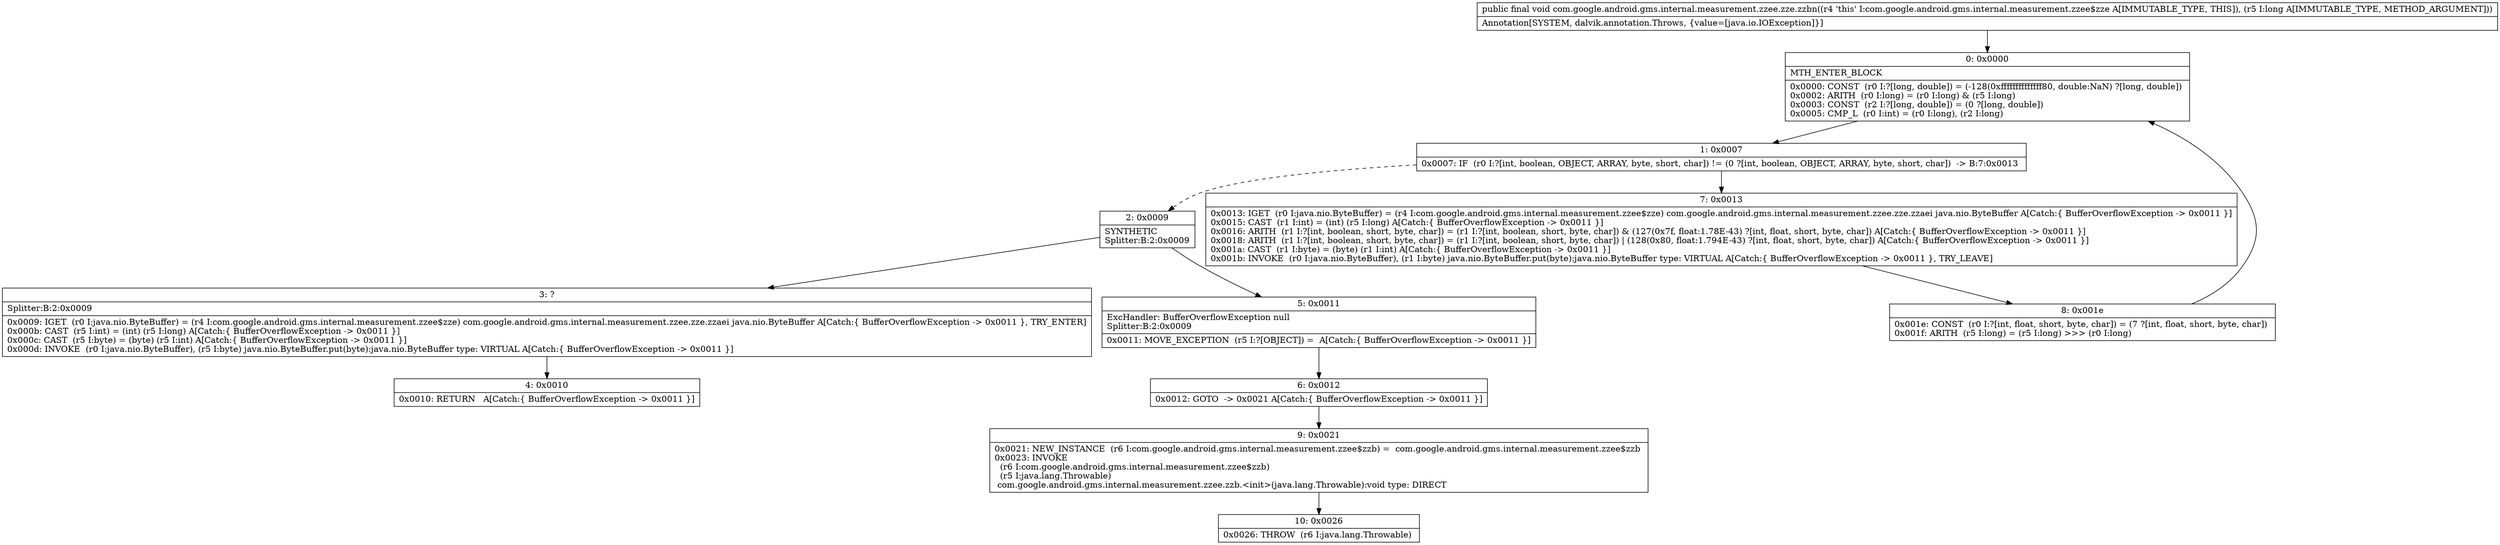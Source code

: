 digraph "CFG forcom.google.android.gms.internal.measurement.zzee.zze.zzbn(J)V" {
Node_0 [shape=record,label="{0\:\ 0x0000|MTH_ENTER_BLOCK\l|0x0000: CONST  (r0 I:?[long, double]) = (\-128(0xffffffffffffff80, double:NaN) ?[long, double]) \l0x0002: ARITH  (r0 I:long) = (r0 I:long) & (r5 I:long) \l0x0003: CONST  (r2 I:?[long, double]) = (0 ?[long, double]) \l0x0005: CMP_L  (r0 I:int) = (r0 I:long), (r2 I:long) \l}"];
Node_1 [shape=record,label="{1\:\ 0x0007|0x0007: IF  (r0 I:?[int, boolean, OBJECT, ARRAY, byte, short, char]) != (0 ?[int, boolean, OBJECT, ARRAY, byte, short, char])  \-\> B:7:0x0013 \l}"];
Node_2 [shape=record,label="{2\:\ 0x0009|SYNTHETIC\lSplitter:B:2:0x0009\l}"];
Node_3 [shape=record,label="{3\:\ ?|Splitter:B:2:0x0009\l|0x0009: IGET  (r0 I:java.nio.ByteBuffer) = (r4 I:com.google.android.gms.internal.measurement.zzee$zze) com.google.android.gms.internal.measurement.zzee.zze.zzaei java.nio.ByteBuffer A[Catch:\{ BufferOverflowException \-\> 0x0011 \}, TRY_ENTER]\l0x000b: CAST  (r5 I:int) = (int) (r5 I:long) A[Catch:\{ BufferOverflowException \-\> 0x0011 \}]\l0x000c: CAST  (r5 I:byte) = (byte) (r5 I:int) A[Catch:\{ BufferOverflowException \-\> 0x0011 \}]\l0x000d: INVOKE  (r0 I:java.nio.ByteBuffer), (r5 I:byte) java.nio.ByteBuffer.put(byte):java.nio.ByteBuffer type: VIRTUAL A[Catch:\{ BufferOverflowException \-\> 0x0011 \}]\l}"];
Node_4 [shape=record,label="{4\:\ 0x0010|0x0010: RETURN   A[Catch:\{ BufferOverflowException \-\> 0x0011 \}]\l}"];
Node_5 [shape=record,label="{5\:\ 0x0011|ExcHandler: BufferOverflowException null\lSplitter:B:2:0x0009\l|0x0011: MOVE_EXCEPTION  (r5 I:?[OBJECT]) =  A[Catch:\{ BufferOverflowException \-\> 0x0011 \}]\l}"];
Node_6 [shape=record,label="{6\:\ 0x0012|0x0012: GOTO  \-\> 0x0021 A[Catch:\{ BufferOverflowException \-\> 0x0011 \}]\l}"];
Node_7 [shape=record,label="{7\:\ 0x0013|0x0013: IGET  (r0 I:java.nio.ByteBuffer) = (r4 I:com.google.android.gms.internal.measurement.zzee$zze) com.google.android.gms.internal.measurement.zzee.zze.zzaei java.nio.ByteBuffer A[Catch:\{ BufferOverflowException \-\> 0x0011 \}]\l0x0015: CAST  (r1 I:int) = (int) (r5 I:long) A[Catch:\{ BufferOverflowException \-\> 0x0011 \}]\l0x0016: ARITH  (r1 I:?[int, boolean, short, byte, char]) = (r1 I:?[int, boolean, short, byte, char]) & (127(0x7f, float:1.78E\-43) ?[int, float, short, byte, char]) A[Catch:\{ BufferOverflowException \-\> 0x0011 \}]\l0x0018: ARITH  (r1 I:?[int, boolean, short, byte, char]) = (r1 I:?[int, boolean, short, byte, char]) \| (128(0x80, float:1.794E\-43) ?[int, float, short, byte, char]) A[Catch:\{ BufferOverflowException \-\> 0x0011 \}]\l0x001a: CAST  (r1 I:byte) = (byte) (r1 I:int) A[Catch:\{ BufferOverflowException \-\> 0x0011 \}]\l0x001b: INVOKE  (r0 I:java.nio.ByteBuffer), (r1 I:byte) java.nio.ByteBuffer.put(byte):java.nio.ByteBuffer type: VIRTUAL A[Catch:\{ BufferOverflowException \-\> 0x0011 \}, TRY_LEAVE]\l}"];
Node_8 [shape=record,label="{8\:\ 0x001e|0x001e: CONST  (r0 I:?[int, float, short, byte, char]) = (7 ?[int, float, short, byte, char]) \l0x001f: ARITH  (r5 I:long) = (r5 I:long) \>\>\> (r0 I:long) \l}"];
Node_9 [shape=record,label="{9\:\ 0x0021|0x0021: NEW_INSTANCE  (r6 I:com.google.android.gms.internal.measurement.zzee$zzb) =  com.google.android.gms.internal.measurement.zzee$zzb \l0x0023: INVOKE  \l  (r6 I:com.google.android.gms.internal.measurement.zzee$zzb)\l  (r5 I:java.lang.Throwable)\l com.google.android.gms.internal.measurement.zzee.zzb.\<init\>(java.lang.Throwable):void type: DIRECT \l}"];
Node_10 [shape=record,label="{10\:\ 0x0026|0x0026: THROW  (r6 I:java.lang.Throwable) \l}"];
MethodNode[shape=record,label="{public final void com.google.android.gms.internal.measurement.zzee.zze.zzbn((r4 'this' I:com.google.android.gms.internal.measurement.zzee$zze A[IMMUTABLE_TYPE, THIS]), (r5 I:long A[IMMUTABLE_TYPE, METHOD_ARGUMENT]))  | Annotation[SYSTEM, dalvik.annotation.Throws, \{value=[java.io.IOException]\}]\l}"];
MethodNode -> Node_0;
Node_0 -> Node_1;
Node_1 -> Node_2[style=dashed];
Node_1 -> Node_7;
Node_2 -> Node_3;
Node_2 -> Node_5;
Node_3 -> Node_4;
Node_5 -> Node_6;
Node_6 -> Node_9;
Node_7 -> Node_8;
Node_8 -> Node_0;
Node_9 -> Node_10;
}

